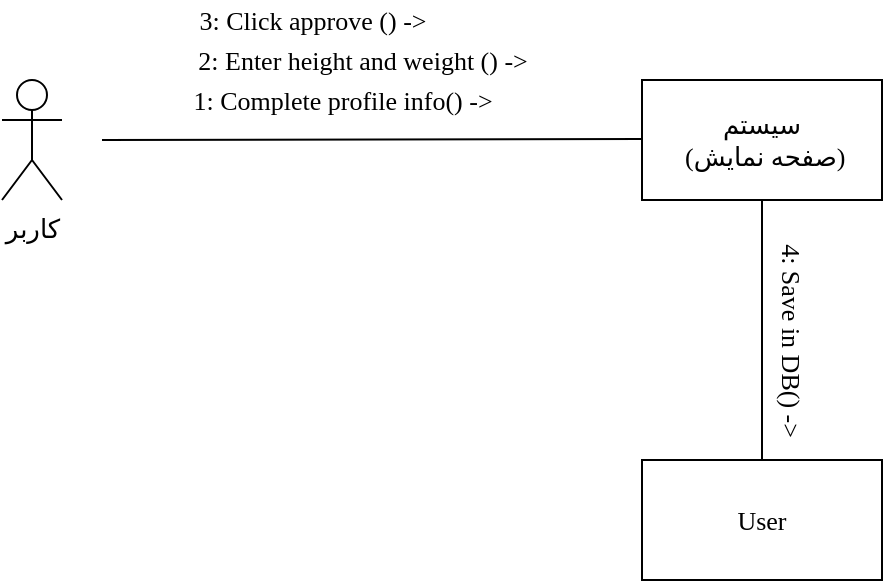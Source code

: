 <mxfile version="14.8.0" type="github">
  <diagram id="BXtNbef0zu7mDP0FYzVf" name="Page-1">
    <mxGraphModel dx="782" dy="436" grid="1" gridSize="10" guides="1" tooltips="1" connect="1" arrows="1" fold="1" page="1" pageScale="1" pageWidth="850" pageHeight="1100" math="0" shadow="0">
      <root>
        <mxCell id="0" />
        <mxCell id="1" parent="0" />
        <mxCell id="-_2ivDZEhXRZm4WF70Td-1" value="&lt;font face=&quot;Times New Roman&quot; style=&quot;font-size: 13px&quot;&gt;کاربر&lt;/font&gt;" style="shape=umlActor;verticalLabelPosition=bottom;verticalAlign=top;html=1;outlineConnect=0;" parent="1" vertex="1">
          <mxGeometry x="230" y="170" width="30" height="60" as="geometry" />
        </mxCell>
        <mxCell id="-_2ivDZEhXRZm4WF70Td-2" value="&lt;font face=&quot;B Zar&quot; style=&quot;font-size: 13px&quot;&gt;سیستم&lt;br&gt;&amp;nbsp;(صفحه نمایش)&lt;/font&gt;" style="rounded=0;whiteSpace=wrap;html=1;align=center;" parent="1" vertex="1">
          <mxGeometry x="550" y="170" width="120" height="60" as="geometry" />
        </mxCell>
        <mxCell id="-_2ivDZEhXRZm4WF70Td-3" value="&lt;font face=&quot;Times New Roman&quot; style=&quot;font-size: 13px&quot;&gt;User&lt;/font&gt;" style="rounded=0;whiteSpace=wrap;html=1;" parent="1" vertex="1">
          <mxGeometry x="550" y="360" width="120" height="60" as="geometry" />
        </mxCell>
        <mxCell id="-_2ivDZEhXRZm4WF70Td-4" value="" style="endArrow=none;html=1;" parent="1" edge="1">
          <mxGeometry width="50" height="50" relative="1" as="geometry">
            <mxPoint x="280" y="200" as="sourcePoint" />
            <mxPoint x="550" y="199.5" as="targetPoint" />
          </mxGeometry>
        </mxCell>
        <mxCell id="-_2ivDZEhXRZm4WF70Td-5" value="" style="endArrow=none;html=1;exitX=0.5;exitY=0;exitDx=0;exitDy=0;entryX=0.5;entryY=1;entryDx=0;entryDy=0;" parent="1" source="-_2ivDZEhXRZm4WF70Td-3" target="-_2ivDZEhXRZm4WF70Td-2" edge="1">
          <mxGeometry width="50" height="50" relative="1" as="geometry">
            <mxPoint x="380" y="270" as="sourcePoint" />
            <mxPoint x="430" y="220" as="targetPoint" />
          </mxGeometry>
        </mxCell>
        <mxCell id="-_2ivDZEhXRZm4WF70Td-6" value="&lt;font face=&quot;Times New Roman&quot; style=&quot;font-size: 13px&quot;&gt;1: Complete profile info() -&amp;gt;&lt;/font&gt;" style="text;html=1;align=center;verticalAlign=middle;resizable=0;points=[];autosize=1;" parent="1" vertex="1">
          <mxGeometry x="320" y="170" width="160" height="20" as="geometry" />
        </mxCell>
        <mxCell id="-_2ivDZEhXRZm4WF70Td-7" value="&lt;font face=&quot;Times New Roman&quot; style=&quot;font-size: 13px&quot;&gt;2: Enter height and weight () -&amp;gt;&lt;/font&gt;" style="text;html=1;align=center;verticalAlign=middle;resizable=0;points=[];autosize=1;" parent="1" vertex="1">
          <mxGeometry x="320" y="150" width="180" height="20" as="geometry" />
        </mxCell>
        <mxCell id="-_2ivDZEhXRZm4WF70Td-9" value="&lt;font face=&quot;Times New Roman&quot; style=&quot;font-size: 13px&quot;&gt;4: Save in DB() -&amp;gt;&lt;/font&gt;" style="text;html=1;align=center;verticalAlign=middle;resizable=0;points=[];autosize=1;rotation=90;" parent="1" vertex="1">
          <mxGeometry x="570" y="290" width="110" height="20" as="geometry" />
        </mxCell>
        <mxCell id="-_2ivDZEhXRZm4WF70Td-11" value="&lt;font face=&quot;Times New Roman&quot; style=&quot;font-size: 13px&quot;&gt;3: Click approve () -&amp;gt;&lt;/font&gt;" style="text;html=1;align=center;verticalAlign=middle;resizable=0;points=[];autosize=1;" parent="1" vertex="1">
          <mxGeometry x="320" y="130" width="130" height="20" as="geometry" />
        </mxCell>
      </root>
    </mxGraphModel>
  </diagram>
</mxfile>
